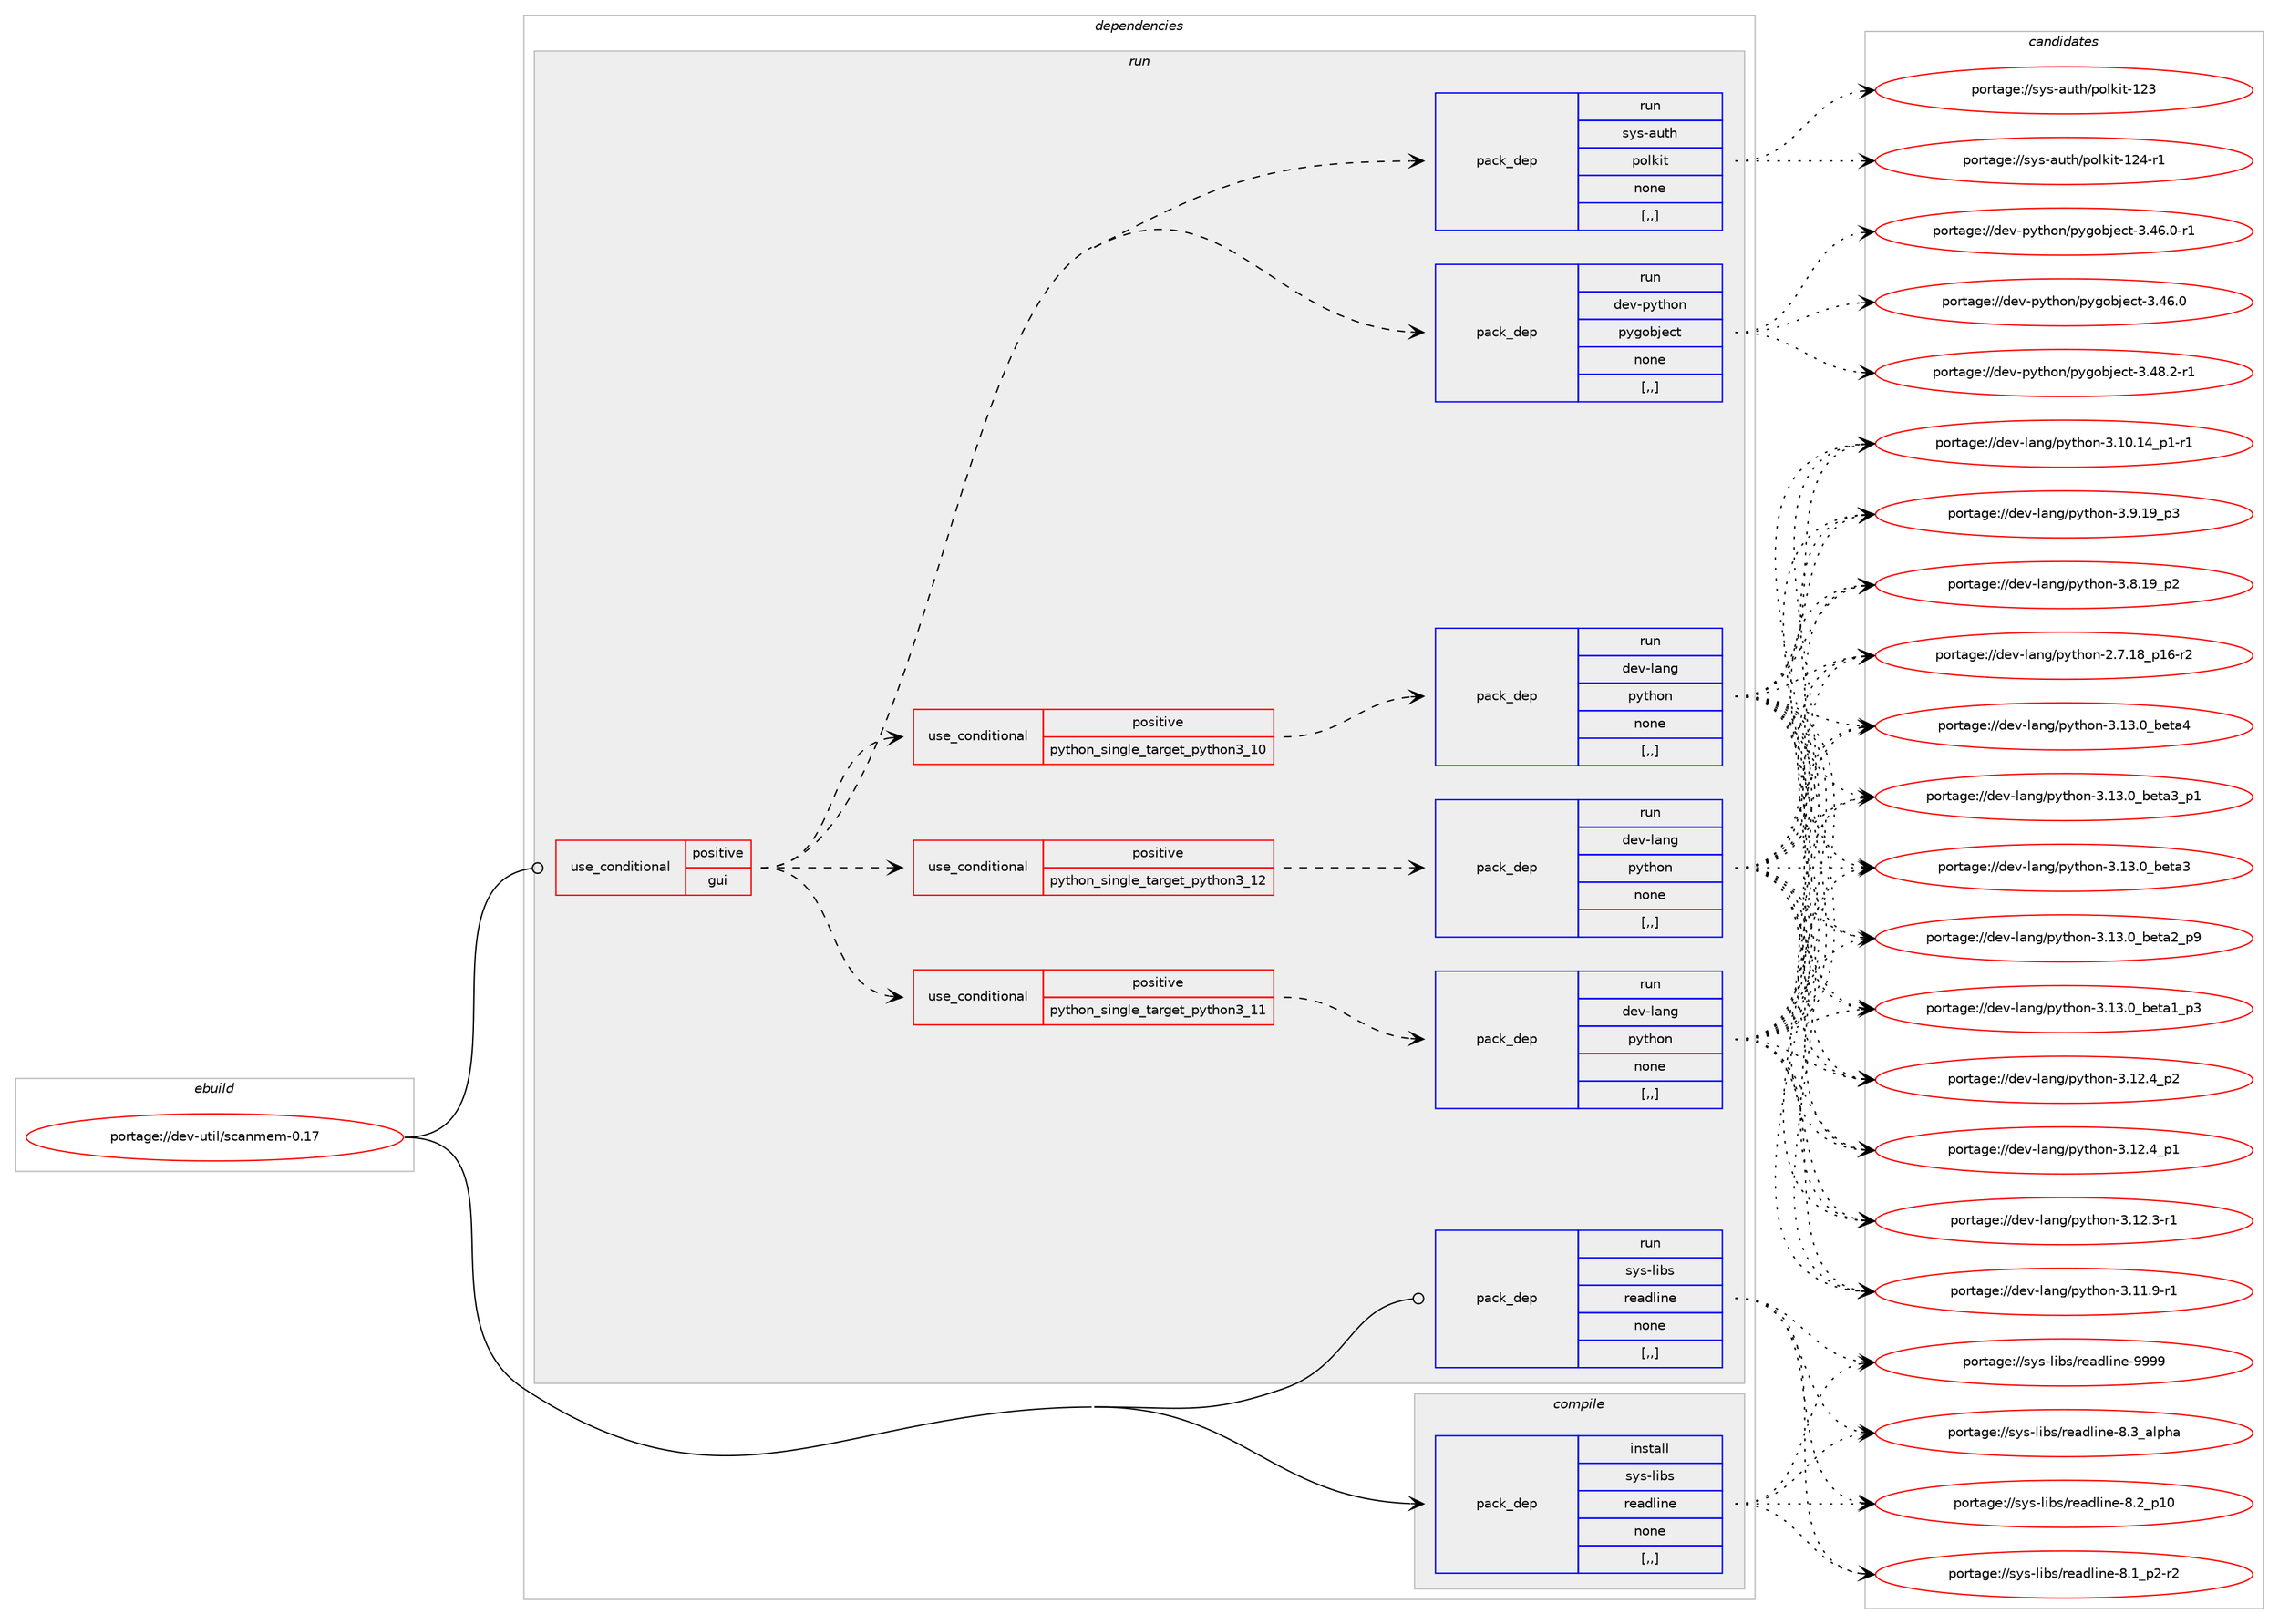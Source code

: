 digraph prolog {

# *************
# Graph options
# *************

newrank=true;
concentrate=true;
compound=true;
graph [rankdir=LR,fontname=Helvetica,fontsize=10,ranksep=1.5];#, ranksep=2.5, nodesep=0.2];
edge  [arrowhead=vee];
node  [fontname=Helvetica,fontsize=10];

# **********
# The ebuild
# **********

subgraph cluster_leftcol {
color=gray;
label=<<i>ebuild</i>>;
id [label="portage://dev-util/scanmem-0.17", color=red, width=4, href="../dev-util/scanmem-0.17.svg"];
}

# ****************
# The dependencies
# ****************

subgraph cluster_midcol {
color=gray;
label=<<i>dependencies</i>>;
subgraph cluster_compile {
fillcolor="#eeeeee";
style=filled;
label=<<i>compile</i>>;
subgraph pack156252 {
dependency219437 [label=<<TABLE BORDER="0" CELLBORDER="1" CELLSPACING="0" CELLPADDING="4" WIDTH="220"><TR><TD ROWSPAN="6" CELLPADDING="30">pack_dep</TD></TR><TR><TD WIDTH="110">install</TD></TR><TR><TD>sys-libs</TD></TR><TR><TD>readline</TD></TR><TR><TD>none</TD></TR><TR><TD>[,,]</TD></TR></TABLE>>, shape=none, color=blue];
}
id:e -> dependency219437:w [weight=20,style="solid",arrowhead="vee"];
}
subgraph cluster_compileandrun {
fillcolor="#eeeeee";
style=filled;
label=<<i>compile and run</i>>;
}
subgraph cluster_run {
fillcolor="#eeeeee";
style=filled;
label=<<i>run</i>>;
subgraph cond61745 {
dependency219438 [label=<<TABLE BORDER="0" CELLBORDER="1" CELLSPACING="0" CELLPADDING="4"><TR><TD ROWSPAN="3" CELLPADDING="10">use_conditional</TD></TR><TR><TD>positive</TD></TR><TR><TD>gui</TD></TR></TABLE>>, shape=none, color=red];
subgraph cond61746 {
dependency219439 [label=<<TABLE BORDER="0" CELLBORDER="1" CELLSPACING="0" CELLPADDING="4"><TR><TD ROWSPAN="3" CELLPADDING="10">use_conditional</TD></TR><TR><TD>positive</TD></TR><TR><TD>python_single_target_python3_10</TD></TR></TABLE>>, shape=none, color=red];
subgraph pack156253 {
dependency219440 [label=<<TABLE BORDER="0" CELLBORDER="1" CELLSPACING="0" CELLPADDING="4" WIDTH="220"><TR><TD ROWSPAN="6" CELLPADDING="30">pack_dep</TD></TR><TR><TD WIDTH="110">run</TD></TR><TR><TD>dev-lang</TD></TR><TR><TD>python</TD></TR><TR><TD>none</TD></TR><TR><TD>[,,]</TD></TR></TABLE>>, shape=none, color=blue];
}
dependency219439:e -> dependency219440:w [weight=20,style="dashed",arrowhead="vee"];
}
dependency219438:e -> dependency219439:w [weight=20,style="dashed",arrowhead="vee"];
subgraph cond61747 {
dependency219441 [label=<<TABLE BORDER="0" CELLBORDER="1" CELLSPACING="0" CELLPADDING="4"><TR><TD ROWSPAN="3" CELLPADDING="10">use_conditional</TD></TR><TR><TD>positive</TD></TR><TR><TD>python_single_target_python3_11</TD></TR></TABLE>>, shape=none, color=red];
subgraph pack156254 {
dependency219442 [label=<<TABLE BORDER="0" CELLBORDER="1" CELLSPACING="0" CELLPADDING="4" WIDTH="220"><TR><TD ROWSPAN="6" CELLPADDING="30">pack_dep</TD></TR><TR><TD WIDTH="110">run</TD></TR><TR><TD>dev-lang</TD></TR><TR><TD>python</TD></TR><TR><TD>none</TD></TR><TR><TD>[,,]</TD></TR></TABLE>>, shape=none, color=blue];
}
dependency219441:e -> dependency219442:w [weight=20,style="dashed",arrowhead="vee"];
}
dependency219438:e -> dependency219441:w [weight=20,style="dashed",arrowhead="vee"];
subgraph cond61748 {
dependency219443 [label=<<TABLE BORDER="0" CELLBORDER="1" CELLSPACING="0" CELLPADDING="4"><TR><TD ROWSPAN="3" CELLPADDING="10">use_conditional</TD></TR><TR><TD>positive</TD></TR><TR><TD>python_single_target_python3_12</TD></TR></TABLE>>, shape=none, color=red];
subgraph pack156255 {
dependency219444 [label=<<TABLE BORDER="0" CELLBORDER="1" CELLSPACING="0" CELLPADDING="4" WIDTH="220"><TR><TD ROWSPAN="6" CELLPADDING="30">pack_dep</TD></TR><TR><TD WIDTH="110">run</TD></TR><TR><TD>dev-lang</TD></TR><TR><TD>python</TD></TR><TR><TD>none</TD></TR><TR><TD>[,,]</TD></TR></TABLE>>, shape=none, color=blue];
}
dependency219443:e -> dependency219444:w [weight=20,style="dashed",arrowhead="vee"];
}
dependency219438:e -> dependency219443:w [weight=20,style="dashed",arrowhead="vee"];
subgraph pack156256 {
dependency219445 [label=<<TABLE BORDER="0" CELLBORDER="1" CELLSPACING="0" CELLPADDING="4" WIDTH="220"><TR><TD ROWSPAN="6" CELLPADDING="30">pack_dep</TD></TR><TR><TD WIDTH="110">run</TD></TR><TR><TD>dev-python</TD></TR><TR><TD>pygobject</TD></TR><TR><TD>none</TD></TR><TR><TD>[,,]</TD></TR></TABLE>>, shape=none, color=blue];
}
dependency219438:e -> dependency219445:w [weight=20,style="dashed",arrowhead="vee"];
subgraph pack156257 {
dependency219446 [label=<<TABLE BORDER="0" CELLBORDER="1" CELLSPACING="0" CELLPADDING="4" WIDTH="220"><TR><TD ROWSPAN="6" CELLPADDING="30">pack_dep</TD></TR><TR><TD WIDTH="110">run</TD></TR><TR><TD>sys-auth</TD></TR><TR><TD>polkit</TD></TR><TR><TD>none</TD></TR><TR><TD>[,,]</TD></TR></TABLE>>, shape=none, color=blue];
}
dependency219438:e -> dependency219446:w [weight=20,style="dashed",arrowhead="vee"];
}
id:e -> dependency219438:w [weight=20,style="solid",arrowhead="odot"];
subgraph pack156258 {
dependency219447 [label=<<TABLE BORDER="0" CELLBORDER="1" CELLSPACING="0" CELLPADDING="4" WIDTH="220"><TR><TD ROWSPAN="6" CELLPADDING="30">pack_dep</TD></TR><TR><TD WIDTH="110">run</TD></TR><TR><TD>sys-libs</TD></TR><TR><TD>readline</TD></TR><TR><TD>none</TD></TR><TR><TD>[,,]</TD></TR></TABLE>>, shape=none, color=blue];
}
id:e -> dependency219447:w [weight=20,style="solid",arrowhead="odot"];
}
}

# **************
# The candidates
# **************

subgraph cluster_choices {
rank=same;
color=gray;
label=<<i>candidates</i>>;

subgraph choice156252 {
color=black;
nodesep=1;
choice115121115451081059811547114101971001081051101014557575757 [label="portage://sys-libs/readline-9999", color=red, width=4,href="../sys-libs/readline-9999.svg"];
choice1151211154510810598115471141019710010810511010145564651959710811210497 [label="portage://sys-libs/readline-8.3_alpha", color=red, width=4,href="../sys-libs/readline-8.3_alpha.svg"];
choice1151211154510810598115471141019710010810511010145564650951124948 [label="portage://sys-libs/readline-8.2_p10", color=red, width=4,href="../sys-libs/readline-8.2_p10.svg"];
choice115121115451081059811547114101971001081051101014556464995112504511450 [label="portage://sys-libs/readline-8.1_p2-r2", color=red, width=4,href="../sys-libs/readline-8.1_p2-r2.svg"];
dependency219437:e -> choice115121115451081059811547114101971001081051101014557575757:w [style=dotted,weight="100"];
dependency219437:e -> choice1151211154510810598115471141019710010810511010145564651959710811210497:w [style=dotted,weight="100"];
dependency219437:e -> choice1151211154510810598115471141019710010810511010145564650951124948:w [style=dotted,weight="100"];
dependency219437:e -> choice115121115451081059811547114101971001081051101014556464995112504511450:w [style=dotted,weight="100"];
}
subgraph choice156253 {
color=black;
nodesep=1;
choice1001011184510897110103471121211161041111104551464951464895981011169752 [label="portage://dev-lang/python-3.13.0_beta4", color=red, width=4,href="../dev-lang/python-3.13.0_beta4.svg"];
choice10010111845108971101034711212111610411111045514649514648959810111697519511249 [label="portage://dev-lang/python-3.13.0_beta3_p1", color=red, width=4,href="../dev-lang/python-3.13.0_beta3_p1.svg"];
choice1001011184510897110103471121211161041111104551464951464895981011169751 [label="portage://dev-lang/python-3.13.0_beta3", color=red, width=4,href="../dev-lang/python-3.13.0_beta3.svg"];
choice10010111845108971101034711212111610411111045514649514648959810111697509511257 [label="portage://dev-lang/python-3.13.0_beta2_p9", color=red, width=4,href="../dev-lang/python-3.13.0_beta2_p9.svg"];
choice10010111845108971101034711212111610411111045514649514648959810111697499511251 [label="portage://dev-lang/python-3.13.0_beta1_p3", color=red, width=4,href="../dev-lang/python-3.13.0_beta1_p3.svg"];
choice100101118451089711010347112121116104111110455146495046529511250 [label="portage://dev-lang/python-3.12.4_p2", color=red, width=4,href="../dev-lang/python-3.12.4_p2.svg"];
choice100101118451089711010347112121116104111110455146495046529511249 [label="portage://dev-lang/python-3.12.4_p1", color=red, width=4,href="../dev-lang/python-3.12.4_p1.svg"];
choice100101118451089711010347112121116104111110455146495046514511449 [label="portage://dev-lang/python-3.12.3-r1", color=red, width=4,href="../dev-lang/python-3.12.3-r1.svg"];
choice100101118451089711010347112121116104111110455146494946574511449 [label="portage://dev-lang/python-3.11.9-r1", color=red, width=4,href="../dev-lang/python-3.11.9-r1.svg"];
choice100101118451089711010347112121116104111110455146494846495295112494511449 [label="portage://dev-lang/python-3.10.14_p1-r1", color=red, width=4,href="../dev-lang/python-3.10.14_p1-r1.svg"];
choice100101118451089711010347112121116104111110455146574649579511251 [label="portage://dev-lang/python-3.9.19_p3", color=red, width=4,href="../dev-lang/python-3.9.19_p3.svg"];
choice100101118451089711010347112121116104111110455146564649579511250 [label="portage://dev-lang/python-3.8.19_p2", color=red, width=4,href="../dev-lang/python-3.8.19_p2.svg"];
choice100101118451089711010347112121116104111110455046554649569511249544511450 [label="portage://dev-lang/python-2.7.18_p16-r2", color=red, width=4,href="../dev-lang/python-2.7.18_p16-r2.svg"];
dependency219440:e -> choice1001011184510897110103471121211161041111104551464951464895981011169752:w [style=dotted,weight="100"];
dependency219440:e -> choice10010111845108971101034711212111610411111045514649514648959810111697519511249:w [style=dotted,weight="100"];
dependency219440:e -> choice1001011184510897110103471121211161041111104551464951464895981011169751:w [style=dotted,weight="100"];
dependency219440:e -> choice10010111845108971101034711212111610411111045514649514648959810111697509511257:w [style=dotted,weight="100"];
dependency219440:e -> choice10010111845108971101034711212111610411111045514649514648959810111697499511251:w [style=dotted,weight="100"];
dependency219440:e -> choice100101118451089711010347112121116104111110455146495046529511250:w [style=dotted,weight="100"];
dependency219440:e -> choice100101118451089711010347112121116104111110455146495046529511249:w [style=dotted,weight="100"];
dependency219440:e -> choice100101118451089711010347112121116104111110455146495046514511449:w [style=dotted,weight="100"];
dependency219440:e -> choice100101118451089711010347112121116104111110455146494946574511449:w [style=dotted,weight="100"];
dependency219440:e -> choice100101118451089711010347112121116104111110455146494846495295112494511449:w [style=dotted,weight="100"];
dependency219440:e -> choice100101118451089711010347112121116104111110455146574649579511251:w [style=dotted,weight="100"];
dependency219440:e -> choice100101118451089711010347112121116104111110455146564649579511250:w [style=dotted,weight="100"];
dependency219440:e -> choice100101118451089711010347112121116104111110455046554649569511249544511450:w [style=dotted,weight="100"];
}
subgraph choice156254 {
color=black;
nodesep=1;
choice1001011184510897110103471121211161041111104551464951464895981011169752 [label="portage://dev-lang/python-3.13.0_beta4", color=red, width=4,href="../dev-lang/python-3.13.0_beta4.svg"];
choice10010111845108971101034711212111610411111045514649514648959810111697519511249 [label="portage://dev-lang/python-3.13.0_beta3_p1", color=red, width=4,href="../dev-lang/python-3.13.0_beta3_p1.svg"];
choice1001011184510897110103471121211161041111104551464951464895981011169751 [label="portage://dev-lang/python-3.13.0_beta3", color=red, width=4,href="../dev-lang/python-3.13.0_beta3.svg"];
choice10010111845108971101034711212111610411111045514649514648959810111697509511257 [label="portage://dev-lang/python-3.13.0_beta2_p9", color=red, width=4,href="../dev-lang/python-3.13.0_beta2_p9.svg"];
choice10010111845108971101034711212111610411111045514649514648959810111697499511251 [label="portage://dev-lang/python-3.13.0_beta1_p3", color=red, width=4,href="../dev-lang/python-3.13.0_beta1_p3.svg"];
choice100101118451089711010347112121116104111110455146495046529511250 [label="portage://dev-lang/python-3.12.4_p2", color=red, width=4,href="../dev-lang/python-3.12.4_p2.svg"];
choice100101118451089711010347112121116104111110455146495046529511249 [label="portage://dev-lang/python-3.12.4_p1", color=red, width=4,href="../dev-lang/python-3.12.4_p1.svg"];
choice100101118451089711010347112121116104111110455146495046514511449 [label="portage://dev-lang/python-3.12.3-r1", color=red, width=4,href="../dev-lang/python-3.12.3-r1.svg"];
choice100101118451089711010347112121116104111110455146494946574511449 [label="portage://dev-lang/python-3.11.9-r1", color=red, width=4,href="../dev-lang/python-3.11.9-r1.svg"];
choice100101118451089711010347112121116104111110455146494846495295112494511449 [label="portage://dev-lang/python-3.10.14_p1-r1", color=red, width=4,href="../dev-lang/python-3.10.14_p1-r1.svg"];
choice100101118451089711010347112121116104111110455146574649579511251 [label="portage://dev-lang/python-3.9.19_p3", color=red, width=4,href="../dev-lang/python-3.9.19_p3.svg"];
choice100101118451089711010347112121116104111110455146564649579511250 [label="portage://dev-lang/python-3.8.19_p2", color=red, width=4,href="../dev-lang/python-3.8.19_p2.svg"];
choice100101118451089711010347112121116104111110455046554649569511249544511450 [label="portage://dev-lang/python-2.7.18_p16-r2", color=red, width=4,href="../dev-lang/python-2.7.18_p16-r2.svg"];
dependency219442:e -> choice1001011184510897110103471121211161041111104551464951464895981011169752:w [style=dotted,weight="100"];
dependency219442:e -> choice10010111845108971101034711212111610411111045514649514648959810111697519511249:w [style=dotted,weight="100"];
dependency219442:e -> choice1001011184510897110103471121211161041111104551464951464895981011169751:w [style=dotted,weight="100"];
dependency219442:e -> choice10010111845108971101034711212111610411111045514649514648959810111697509511257:w [style=dotted,weight="100"];
dependency219442:e -> choice10010111845108971101034711212111610411111045514649514648959810111697499511251:w [style=dotted,weight="100"];
dependency219442:e -> choice100101118451089711010347112121116104111110455146495046529511250:w [style=dotted,weight="100"];
dependency219442:e -> choice100101118451089711010347112121116104111110455146495046529511249:w [style=dotted,weight="100"];
dependency219442:e -> choice100101118451089711010347112121116104111110455146495046514511449:w [style=dotted,weight="100"];
dependency219442:e -> choice100101118451089711010347112121116104111110455146494946574511449:w [style=dotted,weight="100"];
dependency219442:e -> choice100101118451089711010347112121116104111110455146494846495295112494511449:w [style=dotted,weight="100"];
dependency219442:e -> choice100101118451089711010347112121116104111110455146574649579511251:w [style=dotted,weight="100"];
dependency219442:e -> choice100101118451089711010347112121116104111110455146564649579511250:w [style=dotted,weight="100"];
dependency219442:e -> choice100101118451089711010347112121116104111110455046554649569511249544511450:w [style=dotted,weight="100"];
}
subgraph choice156255 {
color=black;
nodesep=1;
choice1001011184510897110103471121211161041111104551464951464895981011169752 [label="portage://dev-lang/python-3.13.0_beta4", color=red, width=4,href="../dev-lang/python-3.13.0_beta4.svg"];
choice10010111845108971101034711212111610411111045514649514648959810111697519511249 [label="portage://dev-lang/python-3.13.0_beta3_p1", color=red, width=4,href="../dev-lang/python-3.13.0_beta3_p1.svg"];
choice1001011184510897110103471121211161041111104551464951464895981011169751 [label="portage://dev-lang/python-3.13.0_beta3", color=red, width=4,href="../dev-lang/python-3.13.0_beta3.svg"];
choice10010111845108971101034711212111610411111045514649514648959810111697509511257 [label="portage://dev-lang/python-3.13.0_beta2_p9", color=red, width=4,href="../dev-lang/python-3.13.0_beta2_p9.svg"];
choice10010111845108971101034711212111610411111045514649514648959810111697499511251 [label="portage://dev-lang/python-3.13.0_beta1_p3", color=red, width=4,href="../dev-lang/python-3.13.0_beta1_p3.svg"];
choice100101118451089711010347112121116104111110455146495046529511250 [label="portage://dev-lang/python-3.12.4_p2", color=red, width=4,href="../dev-lang/python-3.12.4_p2.svg"];
choice100101118451089711010347112121116104111110455146495046529511249 [label="portage://dev-lang/python-3.12.4_p1", color=red, width=4,href="../dev-lang/python-3.12.4_p1.svg"];
choice100101118451089711010347112121116104111110455146495046514511449 [label="portage://dev-lang/python-3.12.3-r1", color=red, width=4,href="../dev-lang/python-3.12.3-r1.svg"];
choice100101118451089711010347112121116104111110455146494946574511449 [label="portage://dev-lang/python-3.11.9-r1", color=red, width=4,href="../dev-lang/python-3.11.9-r1.svg"];
choice100101118451089711010347112121116104111110455146494846495295112494511449 [label="portage://dev-lang/python-3.10.14_p1-r1", color=red, width=4,href="../dev-lang/python-3.10.14_p1-r1.svg"];
choice100101118451089711010347112121116104111110455146574649579511251 [label="portage://dev-lang/python-3.9.19_p3", color=red, width=4,href="../dev-lang/python-3.9.19_p3.svg"];
choice100101118451089711010347112121116104111110455146564649579511250 [label="portage://dev-lang/python-3.8.19_p2", color=red, width=4,href="../dev-lang/python-3.8.19_p2.svg"];
choice100101118451089711010347112121116104111110455046554649569511249544511450 [label="portage://dev-lang/python-2.7.18_p16-r2", color=red, width=4,href="../dev-lang/python-2.7.18_p16-r2.svg"];
dependency219444:e -> choice1001011184510897110103471121211161041111104551464951464895981011169752:w [style=dotted,weight="100"];
dependency219444:e -> choice10010111845108971101034711212111610411111045514649514648959810111697519511249:w [style=dotted,weight="100"];
dependency219444:e -> choice1001011184510897110103471121211161041111104551464951464895981011169751:w [style=dotted,weight="100"];
dependency219444:e -> choice10010111845108971101034711212111610411111045514649514648959810111697509511257:w [style=dotted,weight="100"];
dependency219444:e -> choice10010111845108971101034711212111610411111045514649514648959810111697499511251:w [style=dotted,weight="100"];
dependency219444:e -> choice100101118451089711010347112121116104111110455146495046529511250:w [style=dotted,weight="100"];
dependency219444:e -> choice100101118451089711010347112121116104111110455146495046529511249:w [style=dotted,weight="100"];
dependency219444:e -> choice100101118451089711010347112121116104111110455146495046514511449:w [style=dotted,weight="100"];
dependency219444:e -> choice100101118451089711010347112121116104111110455146494946574511449:w [style=dotted,weight="100"];
dependency219444:e -> choice100101118451089711010347112121116104111110455146494846495295112494511449:w [style=dotted,weight="100"];
dependency219444:e -> choice100101118451089711010347112121116104111110455146574649579511251:w [style=dotted,weight="100"];
dependency219444:e -> choice100101118451089711010347112121116104111110455146564649579511250:w [style=dotted,weight="100"];
dependency219444:e -> choice100101118451089711010347112121116104111110455046554649569511249544511450:w [style=dotted,weight="100"];
}
subgraph choice156256 {
color=black;
nodesep=1;
choice10010111845112121116104111110471121211031119810610199116455146525646504511449 [label="portage://dev-python/pygobject-3.48.2-r1", color=red, width=4,href="../dev-python/pygobject-3.48.2-r1.svg"];
choice10010111845112121116104111110471121211031119810610199116455146525446484511449 [label="portage://dev-python/pygobject-3.46.0-r1", color=red, width=4,href="../dev-python/pygobject-3.46.0-r1.svg"];
choice1001011184511212111610411111047112121103111981061019911645514652544648 [label="portage://dev-python/pygobject-3.46.0", color=red, width=4,href="../dev-python/pygobject-3.46.0.svg"];
dependency219445:e -> choice10010111845112121116104111110471121211031119810610199116455146525646504511449:w [style=dotted,weight="100"];
dependency219445:e -> choice10010111845112121116104111110471121211031119810610199116455146525446484511449:w [style=dotted,weight="100"];
dependency219445:e -> choice1001011184511212111610411111047112121103111981061019911645514652544648:w [style=dotted,weight="100"];
}
subgraph choice156257 {
color=black;
nodesep=1;
choice115121115459711711610447112111108107105116454950524511449 [label="portage://sys-auth/polkit-124-r1", color=red, width=4,href="../sys-auth/polkit-124-r1.svg"];
choice11512111545971171161044711211110810710511645495051 [label="portage://sys-auth/polkit-123", color=red, width=4,href="../sys-auth/polkit-123.svg"];
dependency219446:e -> choice115121115459711711610447112111108107105116454950524511449:w [style=dotted,weight="100"];
dependency219446:e -> choice11512111545971171161044711211110810710511645495051:w [style=dotted,weight="100"];
}
subgraph choice156258 {
color=black;
nodesep=1;
choice115121115451081059811547114101971001081051101014557575757 [label="portage://sys-libs/readline-9999", color=red, width=4,href="../sys-libs/readline-9999.svg"];
choice1151211154510810598115471141019710010810511010145564651959710811210497 [label="portage://sys-libs/readline-8.3_alpha", color=red, width=4,href="../sys-libs/readline-8.3_alpha.svg"];
choice1151211154510810598115471141019710010810511010145564650951124948 [label="portage://sys-libs/readline-8.2_p10", color=red, width=4,href="../sys-libs/readline-8.2_p10.svg"];
choice115121115451081059811547114101971001081051101014556464995112504511450 [label="portage://sys-libs/readline-8.1_p2-r2", color=red, width=4,href="../sys-libs/readline-8.1_p2-r2.svg"];
dependency219447:e -> choice115121115451081059811547114101971001081051101014557575757:w [style=dotted,weight="100"];
dependency219447:e -> choice1151211154510810598115471141019710010810511010145564651959710811210497:w [style=dotted,weight="100"];
dependency219447:e -> choice1151211154510810598115471141019710010810511010145564650951124948:w [style=dotted,weight="100"];
dependency219447:e -> choice115121115451081059811547114101971001081051101014556464995112504511450:w [style=dotted,weight="100"];
}
}

}
